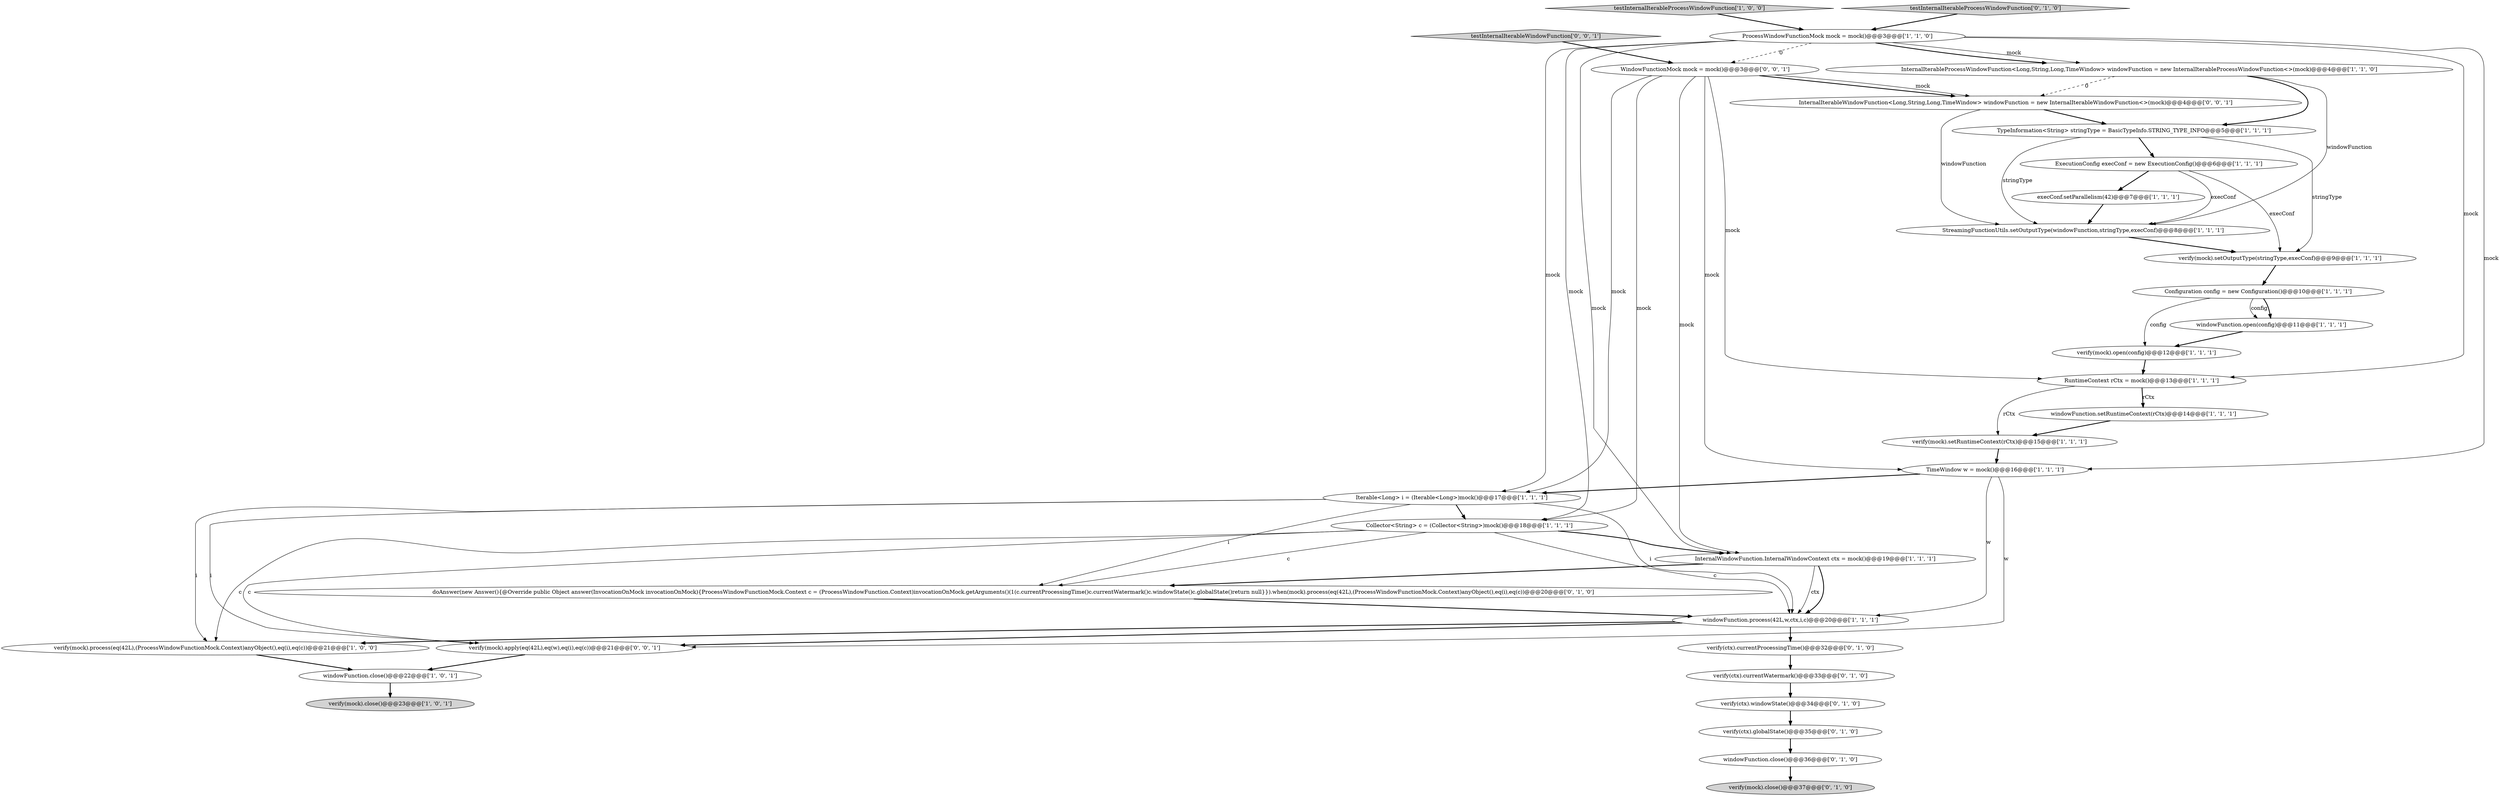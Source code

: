 digraph {
6 [style = filled, label = "RuntimeContext rCtx = mock()@@@13@@@['1', '1', '1']", fillcolor = white, shape = ellipse image = "AAA0AAABBB1BBB"];
12 [style = filled, label = "ExecutionConfig execConf = new ExecutionConfig()@@@6@@@['1', '1', '1']", fillcolor = white, shape = ellipse image = "AAA0AAABBB1BBB"];
31 [style = filled, label = "InternalIterableWindowFunction<Long,String,Long,TimeWindow> windowFunction = new InternalIterableWindowFunction<>(mock)@@@4@@@['0', '0', '1']", fillcolor = white, shape = ellipse image = "AAA0AAABBB3BBB"];
9 [style = filled, label = "verify(mock).close()@@@23@@@['1', '0', '1']", fillcolor = lightgray, shape = ellipse image = "AAA0AAABBB1BBB"];
1 [style = filled, label = "InternalWindowFunction.InternalWindowContext ctx = mock()@@@19@@@['1', '1', '1']", fillcolor = white, shape = ellipse image = "AAA0AAABBB1BBB"];
7 [style = filled, label = "testInternalIterableProcessWindowFunction['1', '0', '0']", fillcolor = lightgray, shape = diamond image = "AAA0AAABBB1BBB"];
10 [style = filled, label = "Configuration config = new Configuration()@@@10@@@['1', '1', '1']", fillcolor = white, shape = ellipse image = "AAA0AAABBB1BBB"];
3 [style = filled, label = "windowFunction.open(config)@@@11@@@['1', '1', '1']", fillcolor = white, shape = ellipse image = "AAA0AAABBB1BBB"];
22 [style = filled, label = "testInternalIterableProcessWindowFunction['0', '1', '0']", fillcolor = lightgray, shape = diamond image = "AAA0AAABBB2BBB"];
26 [style = filled, label = "windowFunction.close()@@@36@@@['0', '1', '0']", fillcolor = white, shape = ellipse image = "AAA0AAABBB2BBB"];
4 [style = filled, label = "TimeWindow w = mock()@@@16@@@['1', '1', '1']", fillcolor = white, shape = ellipse image = "AAA0AAABBB1BBB"];
27 [style = filled, label = "verify(ctx).currentProcessingTime()@@@32@@@['0', '1', '0']", fillcolor = white, shape = ellipse image = "AAA0AAABBB2BBB"];
19 [style = filled, label = "Collector<String> c = (Collector<String>)mock()@@@18@@@['1', '1', '1']", fillcolor = white, shape = ellipse image = "AAA0AAABBB1BBB"];
16 [style = filled, label = "StreamingFunctionUtils.setOutputType(windowFunction,stringType,execConf)@@@8@@@['1', '1', '1']", fillcolor = white, shape = ellipse image = "AAA0AAABBB1BBB"];
5 [style = filled, label = "verify(mock).setRuntimeContext(rCtx)@@@15@@@['1', '1', '1']", fillcolor = white, shape = ellipse image = "AAA0AAABBB1BBB"];
13 [style = filled, label = "InternalIterableProcessWindowFunction<Long,String,Long,TimeWindow> windowFunction = new InternalIterableProcessWindowFunction<>(mock)@@@4@@@['1', '1', '0']", fillcolor = white, shape = ellipse image = "AAA0AAABBB1BBB"];
20 [style = filled, label = "execConf.setParallelism(42)@@@7@@@['1', '1', '1']", fillcolor = white, shape = ellipse image = "AAA0AAABBB1BBB"];
28 [style = filled, label = "doAnswer(new Answer(){@Override public Object answer(InvocationOnMock invocationOnMock){ProcessWindowFunctionMock.Context c = (ProcessWindowFunction.Context)invocationOnMock.getArguments()(1(c.currentProcessingTime()c.currentWatermark()c.windowState()c.globalState()return null}}).when(mock).process(eq(42L),(ProcessWindowFunctionMock.Context)anyObject(),eq(i),eq(c))@@@20@@@['0', '1', '0']", fillcolor = white, shape = ellipse image = "AAA1AAABBB2BBB"];
18 [style = filled, label = "ProcessWindowFunctionMock mock = mock()@@@3@@@['1', '1', '0']", fillcolor = white, shape = ellipse image = "AAA0AAABBB1BBB"];
0 [style = filled, label = "windowFunction.setRuntimeContext(rCtx)@@@14@@@['1', '1', '1']", fillcolor = white, shape = ellipse image = "AAA0AAABBB1BBB"];
17 [style = filled, label = "verify(mock).setOutputType(stringType,execConf)@@@9@@@['1', '1', '1']", fillcolor = white, shape = ellipse image = "AAA0AAABBB1BBB"];
25 [style = filled, label = "verify(ctx).globalState()@@@35@@@['0', '1', '0']", fillcolor = white, shape = ellipse image = "AAA1AAABBB2BBB"];
23 [style = filled, label = "verify(ctx).windowState()@@@34@@@['0', '1', '0']", fillcolor = white, shape = ellipse image = "AAA1AAABBB2BBB"];
8 [style = filled, label = "verify(mock).open(config)@@@12@@@['1', '1', '1']", fillcolor = white, shape = ellipse image = "AAA0AAABBB1BBB"];
2 [style = filled, label = "Iterable<Long> i = (Iterable<Long>)mock()@@@17@@@['1', '1', '1']", fillcolor = white, shape = ellipse image = "AAA0AAABBB1BBB"];
24 [style = filled, label = "verify(ctx).currentWatermark()@@@33@@@['0', '1', '0']", fillcolor = white, shape = ellipse image = "AAA1AAABBB2BBB"];
14 [style = filled, label = "TypeInformation<String> stringType = BasicTypeInfo.STRING_TYPE_INFO@@@5@@@['1', '1', '1']", fillcolor = white, shape = ellipse image = "AAA0AAABBB1BBB"];
29 [style = filled, label = "verify(mock).close()@@@37@@@['0', '1', '0']", fillcolor = lightgray, shape = ellipse image = "AAA0AAABBB2BBB"];
15 [style = filled, label = "windowFunction.process(42L,w,ctx,i,c)@@@20@@@['1', '1', '1']", fillcolor = white, shape = ellipse image = "AAA0AAABBB1BBB"];
32 [style = filled, label = "WindowFunctionMock mock = mock()@@@3@@@['0', '0', '1']", fillcolor = white, shape = ellipse image = "AAA0AAABBB3BBB"];
21 [style = filled, label = "windowFunction.close()@@@22@@@['1', '0', '1']", fillcolor = white, shape = ellipse image = "AAA0AAABBB1BBB"];
30 [style = filled, label = "testInternalIterableWindowFunction['0', '0', '1']", fillcolor = lightgray, shape = diamond image = "AAA0AAABBB3BBB"];
11 [style = filled, label = "verify(mock).process(eq(42L),(ProcessWindowFunctionMock.Context)anyObject(),eq(i),eq(c))@@@21@@@['1', '0', '0']", fillcolor = white, shape = ellipse image = "AAA0AAABBB1BBB"];
33 [style = filled, label = "verify(mock).apply(eq(42L),eq(w),eq(i),eq(c))@@@21@@@['0', '0', '1']", fillcolor = white, shape = ellipse image = "AAA0AAABBB3BBB"];
18->13 [style = solid, label="mock"];
10->3 [style = solid, label="config"];
23->25 [style = bold, label=""];
19->33 [style = solid, label="c"];
11->21 [style = bold, label=""];
18->1 [style = solid, label="mock"];
20->16 [style = bold, label=""];
19->1 [style = bold, label=""];
24->23 [style = bold, label=""];
15->33 [style = bold, label=""];
7->18 [style = bold, label=""];
1->28 [style = bold, label=""];
2->11 [style = solid, label="i"];
6->0 [style = bold, label=""];
19->11 [style = solid, label="c"];
2->15 [style = solid, label="i"];
17->10 [style = bold, label=""];
12->16 [style = solid, label="execConf"];
6->5 [style = solid, label="rCtx"];
18->13 [style = bold, label=""];
25->26 [style = bold, label=""];
32->6 [style = solid, label="mock"];
13->16 [style = solid, label="windowFunction"];
14->12 [style = bold, label=""];
13->31 [style = dashed, label="0"];
8->6 [style = bold, label=""];
12->17 [style = solid, label="execConf"];
28->15 [style = bold, label=""];
5->4 [style = bold, label=""];
10->3 [style = bold, label=""];
4->2 [style = bold, label=""];
1->15 [style = solid, label="ctx"];
33->21 [style = bold, label=""];
15->27 [style = bold, label=""];
18->6 [style = solid, label="mock"];
27->24 [style = bold, label=""];
2->19 [style = bold, label=""];
2->28 [style = solid, label="i"];
32->2 [style = solid, label="mock"];
31->16 [style = solid, label="windowFunction"];
15->11 [style = bold, label=""];
32->31 [style = bold, label=""];
30->32 [style = bold, label=""];
4->33 [style = solid, label="w"];
3->8 [style = bold, label=""];
12->20 [style = bold, label=""];
22->18 [style = bold, label=""];
1->15 [style = bold, label=""];
32->1 [style = solid, label="mock"];
18->2 [style = solid, label="mock"];
19->28 [style = solid, label="c"];
16->17 [style = bold, label=""];
21->9 [style = bold, label=""];
10->8 [style = solid, label="config"];
2->33 [style = solid, label="i"];
0->5 [style = bold, label=""];
13->14 [style = bold, label=""];
32->19 [style = solid, label="mock"];
32->31 [style = solid, label="mock"];
31->14 [style = bold, label=""];
4->15 [style = solid, label="w"];
14->17 [style = solid, label="stringType"];
32->4 [style = solid, label="mock"];
26->29 [style = bold, label=""];
18->32 [style = dashed, label="0"];
14->16 [style = solid, label="stringType"];
19->15 [style = solid, label="c"];
18->4 [style = solid, label="mock"];
18->19 [style = solid, label="mock"];
6->0 [style = solid, label="rCtx"];
}
